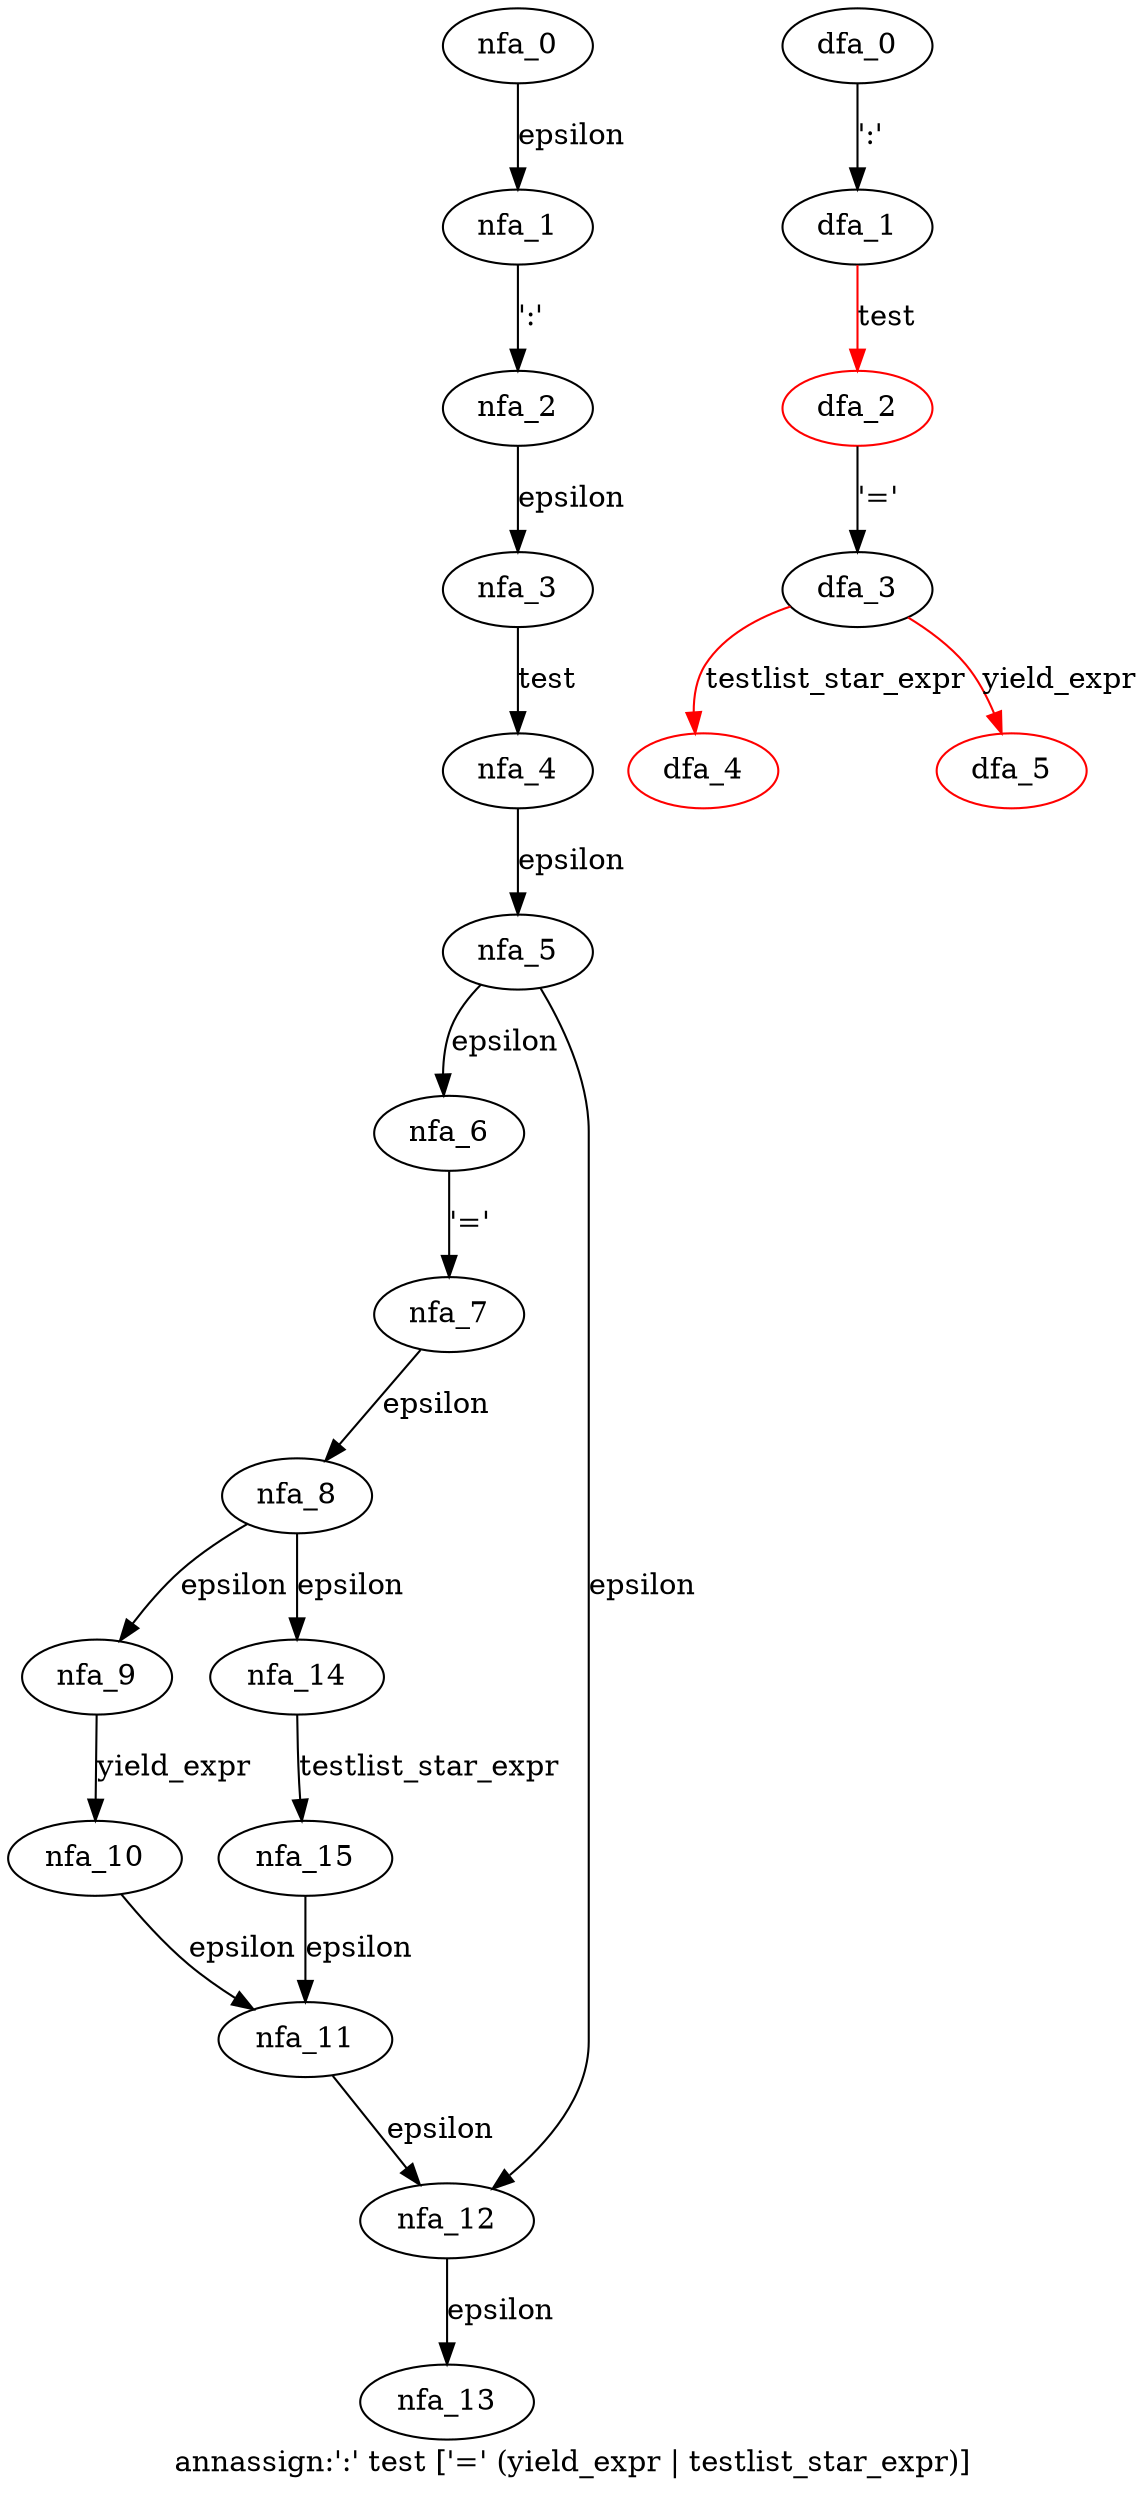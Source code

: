 digraph annassign {
 graph[label="annassign:':' test ['=' (yield_expr | testlist_star_expr)]"]
 subgraph annassign_nfa {
  nfa_0->nfa_1[label="epsilon"]
  nfa_1->nfa_2[label="':'"]
  nfa_2->nfa_3[label="epsilon"]
  nfa_3->nfa_4[label="test"]
  nfa_4->nfa_5[label="epsilon"]
  nfa_5->nfa_6[label="epsilon"]
  nfa_6->nfa_7[label="'='"]
  nfa_7->nfa_8[label="epsilon"]
  nfa_8->nfa_9[label="epsilon"]
  nfa_9->nfa_10[label="yield_expr"]
  nfa_10->nfa_11[label="epsilon"]
  nfa_11->nfa_12[label="epsilon"]
  nfa_12->nfa_13[label="epsilon"]
  nfa_8->nfa_14[label="epsilon"]
  nfa_14->nfa_15[label="testlist_star_expr"]
  nfa_15->nfa_11[label="epsilon"]
  nfa_5->nfa_12[label="epsilon"]
  }
 subgraph annassign_dfa {
  dfa_0->dfa_1[label="':'"]
  dfa_1->dfa_2[label="test",color=red]
  dfa_2->dfa_3[label="'='"]
  dfa_3->dfa_4[label="testlist_star_expr",color=red]
  dfa_3->dfa_5[label="yield_expr",color=red]
  dfa_2[color=red]
  dfa_4[color=red]
  dfa_5[color=red]
  }
}
